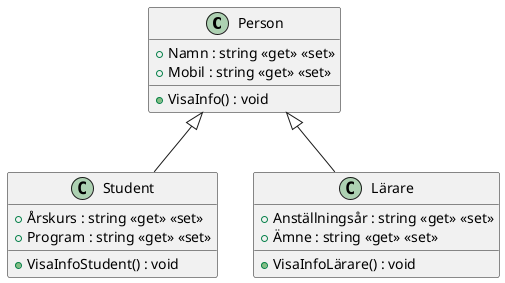 @startuml
class Person {
    + Namn : string <<get>> <<set>>
    + Mobil : string <<get>> <<set>>
    + VisaInfo() : void
}
class Student {
    + Årskurs : string <<get>> <<set>>
    + Program : string <<get>> <<set>>
    + VisaInfoStudent() : void
}
class Lärare {
    + Anställningsår : string <<get>> <<set>>
    + Ämne : string <<get>> <<set>>
    + VisaInfoLärare() : void
}

Person <|-- Student
Person <|-- Lärare
@enduml
